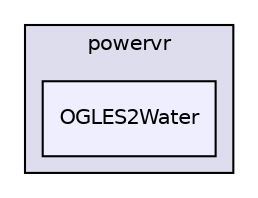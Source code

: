 digraph "PVR/SDK_3.4/Examples/Advanced/Water/OGLES2/Build/Android/src/com/powervr/OGLES2Water" {
  compound=true
  node [ fontsize="10", fontname="Helvetica"];
  edge [ labelfontsize="10", labelfontname="Helvetica"];
  subgraph clusterdir_31fcb418f17fdaa0aeced00081395a9b {
    graph [ bgcolor="#ddddee", pencolor="black", label="powervr" fontname="Helvetica", fontsize="10", URL="dir_31fcb418f17fdaa0aeced00081395a9b.html"]
  dir_22709f352a7f17124b927b059d6f96a8 [shape=box, label="OGLES2Water", style="filled", fillcolor="#eeeeff", pencolor="black", URL="dir_22709f352a7f17124b927b059d6f96a8.html"];
  }
}
